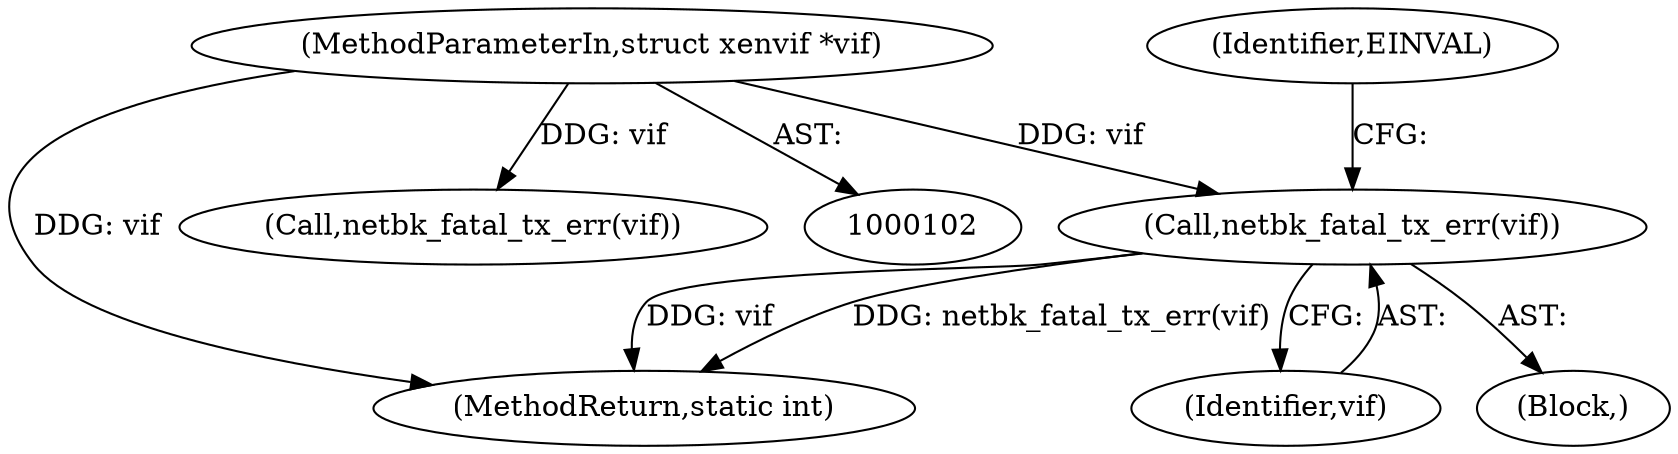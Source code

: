 digraph "0_linux_48856286b64e4b66ec62b94e504d0b29c1ade664_1@pointer" {
"1000122" [label="(Call,netbk_fatal_tx_err(vif))"];
"1000103" [label="(MethodParameterIn,struct xenvif *vif)"];
"1000116" [label="(Block,)"];
"1000122" [label="(Call,netbk_fatal_tx_err(vif))"];
"1000103" [label="(MethodParameterIn,struct xenvif *vif)"];
"1000126" [label="(Identifier,EINVAL)"];
"1000187" [label="(MethodReturn,static int)"];
"1000150" [label="(Call,netbk_fatal_tx_err(vif))"];
"1000123" [label="(Identifier,vif)"];
"1000122" -> "1000116"  [label="AST: "];
"1000122" -> "1000123"  [label="CFG: "];
"1000123" -> "1000122"  [label="AST: "];
"1000126" -> "1000122"  [label="CFG: "];
"1000122" -> "1000187"  [label="DDG: vif"];
"1000122" -> "1000187"  [label="DDG: netbk_fatal_tx_err(vif)"];
"1000103" -> "1000122"  [label="DDG: vif"];
"1000103" -> "1000102"  [label="AST: "];
"1000103" -> "1000187"  [label="DDG: vif"];
"1000103" -> "1000150"  [label="DDG: vif"];
}
